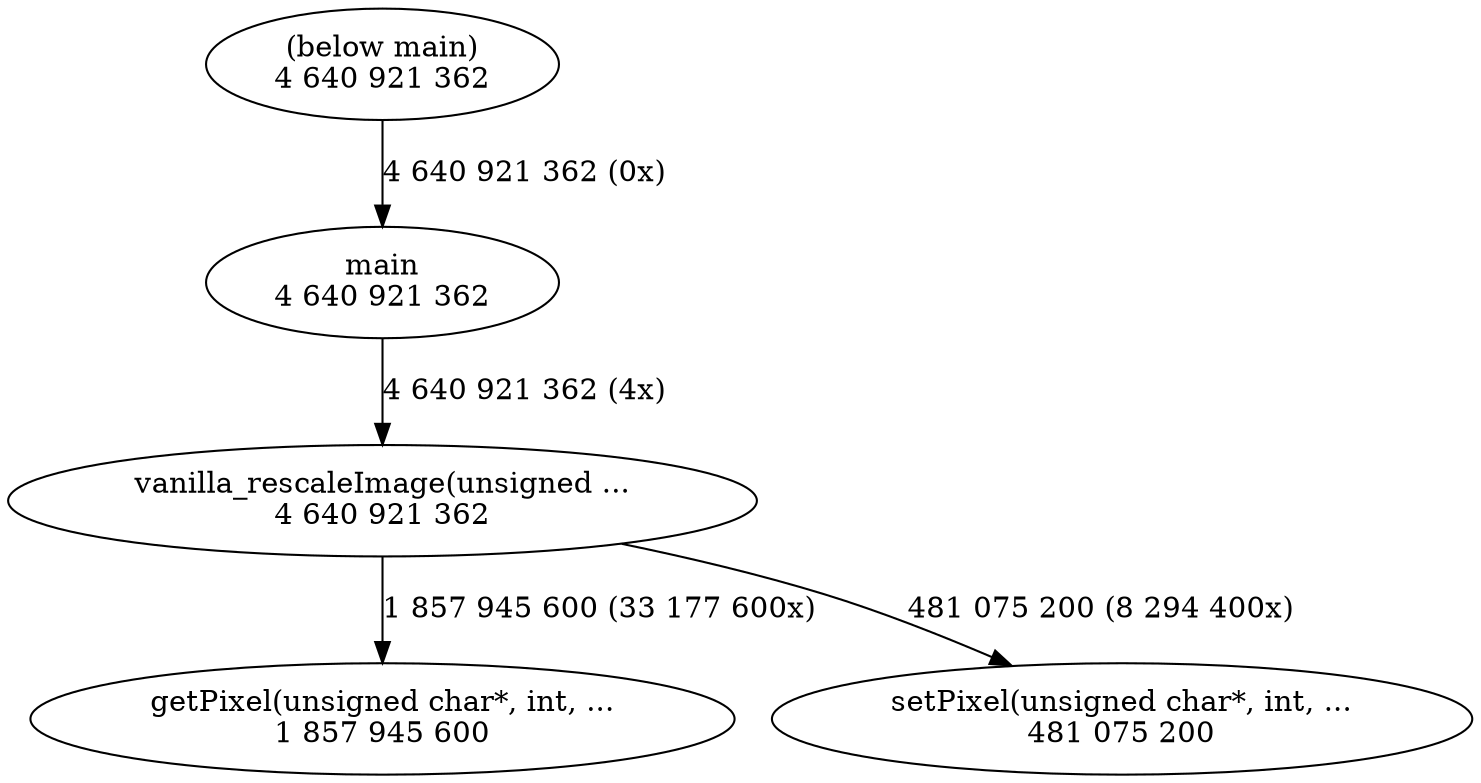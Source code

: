 digraph "callgraph" {
  F55dd198f5640 [label="vanilla_rescaleImage(unsigned ...\n4 640 921 362"];
  F55dd198f6000 [label="getPixel(unsigned char*, int, ...\n1 857 945 600"];
  F55dd198f65c0 [label="setPixel(unsigned char*, int, ...\n481 075 200"];
  F55dd198f72e0 [label="main\n4 640 921 362"];
  F55dd198f9d30 [label="(below main)\n4 640 921 362"];
  F55dd198f5640 -> F55dd198f6000 [weight=3,label="1 857 945 600 (33 177 600x)"];
  F55dd198f5640 -> F55dd198f65c0 [weight=2,label="481 075 200 (8 294 400x)"];
  F55dd198f72e0 -> F55dd198f5640 [weight=3,label="4 640 921 362 (4x)"];
  F55dd198f9d30 -> F55dd198f72e0 [weight=3,label="4 640 921 362 (0x)"];
}
